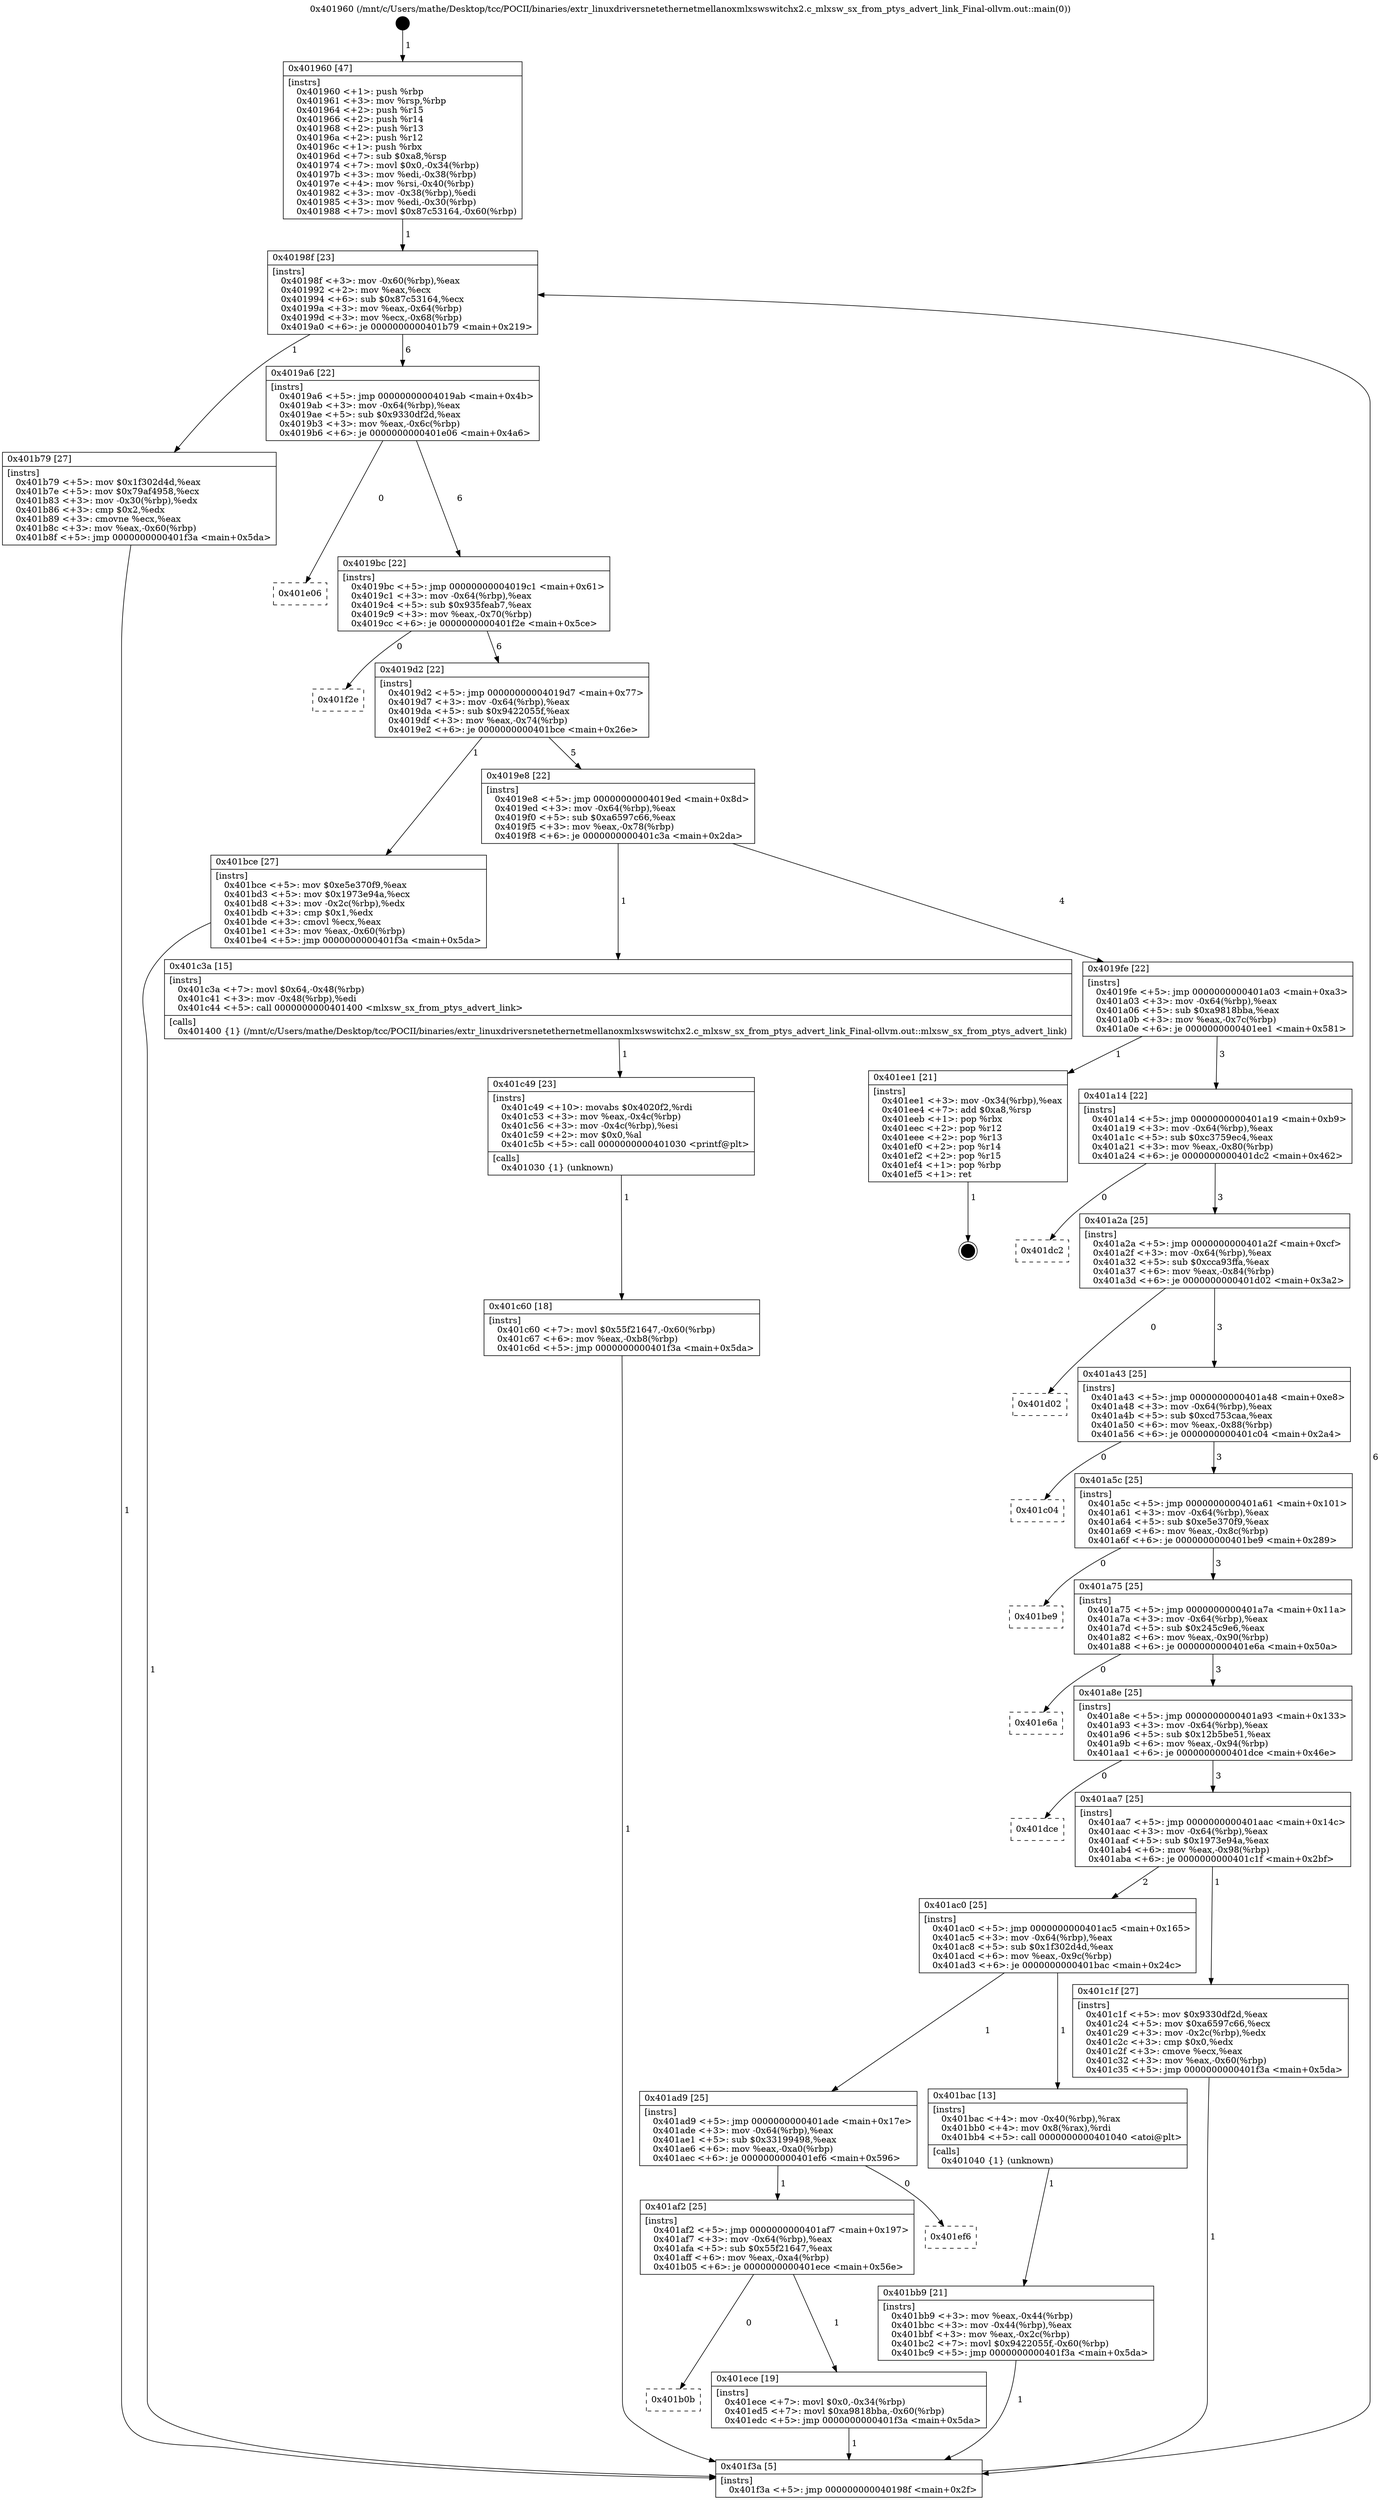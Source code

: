 digraph "0x401960" {
  label = "0x401960 (/mnt/c/Users/mathe/Desktop/tcc/POCII/binaries/extr_linuxdriversnetethernetmellanoxmlxswswitchx2.c_mlxsw_sx_from_ptys_advert_link_Final-ollvm.out::main(0))"
  labelloc = "t"
  node[shape=record]

  Entry [label="",width=0.3,height=0.3,shape=circle,fillcolor=black,style=filled]
  "0x40198f" [label="{
     0x40198f [23]\l
     | [instrs]\l
     &nbsp;&nbsp;0x40198f \<+3\>: mov -0x60(%rbp),%eax\l
     &nbsp;&nbsp;0x401992 \<+2\>: mov %eax,%ecx\l
     &nbsp;&nbsp;0x401994 \<+6\>: sub $0x87c53164,%ecx\l
     &nbsp;&nbsp;0x40199a \<+3\>: mov %eax,-0x64(%rbp)\l
     &nbsp;&nbsp;0x40199d \<+3\>: mov %ecx,-0x68(%rbp)\l
     &nbsp;&nbsp;0x4019a0 \<+6\>: je 0000000000401b79 \<main+0x219\>\l
  }"]
  "0x401b79" [label="{
     0x401b79 [27]\l
     | [instrs]\l
     &nbsp;&nbsp;0x401b79 \<+5\>: mov $0x1f302d4d,%eax\l
     &nbsp;&nbsp;0x401b7e \<+5\>: mov $0x79af4958,%ecx\l
     &nbsp;&nbsp;0x401b83 \<+3\>: mov -0x30(%rbp),%edx\l
     &nbsp;&nbsp;0x401b86 \<+3\>: cmp $0x2,%edx\l
     &nbsp;&nbsp;0x401b89 \<+3\>: cmovne %ecx,%eax\l
     &nbsp;&nbsp;0x401b8c \<+3\>: mov %eax,-0x60(%rbp)\l
     &nbsp;&nbsp;0x401b8f \<+5\>: jmp 0000000000401f3a \<main+0x5da\>\l
  }"]
  "0x4019a6" [label="{
     0x4019a6 [22]\l
     | [instrs]\l
     &nbsp;&nbsp;0x4019a6 \<+5\>: jmp 00000000004019ab \<main+0x4b\>\l
     &nbsp;&nbsp;0x4019ab \<+3\>: mov -0x64(%rbp),%eax\l
     &nbsp;&nbsp;0x4019ae \<+5\>: sub $0x9330df2d,%eax\l
     &nbsp;&nbsp;0x4019b3 \<+3\>: mov %eax,-0x6c(%rbp)\l
     &nbsp;&nbsp;0x4019b6 \<+6\>: je 0000000000401e06 \<main+0x4a6\>\l
  }"]
  "0x401f3a" [label="{
     0x401f3a [5]\l
     | [instrs]\l
     &nbsp;&nbsp;0x401f3a \<+5\>: jmp 000000000040198f \<main+0x2f\>\l
  }"]
  "0x401960" [label="{
     0x401960 [47]\l
     | [instrs]\l
     &nbsp;&nbsp;0x401960 \<+1\>: push %rbp\l
     &nbsp;&nbsp;0x401961 \<+3\>: mov %rsp,%rbp\l
     &nbsp;&nbsp;0x401964 \<+2\>: push %r15\l
     &nbsp;&nbsp;0x401966 \<+2\>: push %r14\l
     &nbsp;&nbsp;0x401968 \<+2\>: push %r13\l
     &nbsp;&nbsp;0x40196a \<+2\>: push %r12\l
     &nbsp;&nbsp;0x40196c \<+1\>: push %rbx\l
     &nbsp;&nbsp;0x40196d \<+7\>: sub $0xa8,%rsp\l
     &nbsp;&nbsp;0x401974 \<+7\>: movl $0x0,-0x34(%rbp)\l
     &nbsp;&nbsp;0x40197b \<+3\>: mov %edi,-0x38(%rbp)\l
     &nbsp;&nbsp;0x40197e \<+4\>: mov %rsi,-0x40(%rbp)\l
     &nbsp;&nbsp;0x401982 \<+3\>: mov -0x38(%rbp),%edi\l
     &nbsp;&nbsp;0x401985 \<+3\>: mov %edi,-0x30(%rbp)\l
     &nbsp;&nbsp;0x401988 \<+7\>: movl $0x87c53164,-0x60(%rbp)\l
  }"]
  Exit [label="",width=0.3,height=0.3,shape=circle,fillcolor=black,style=filled,peripheries=2]
  "0x401e06" [label="{
     0x401e06\l
  }", style=dashed]
  "0x4019bc" [label="{
     0x4019bc [22]\l
     | [instrs]\l
     &nbsp;&nbsp;0x4019bc \<+5\>: jmp 00000000004019c1 \<main+0x61\>\l
     &nbsp;&nbsp;0x4019c1 \<+3\>: mov -0x64(%rbp),%eax\l
     &nbsp;&nbsp;0x4019c4 \<+5\>: sub $0x935feab7,%eax\l
     &nbsp;&nbsp;0x4019c9 \<+3\>: mov %eax,-0x70(%rbp)\l
     &nbsp;&nbsp;0x4019cc \<+6\>: je 0000000000401f2e \<main+0x5ce\>\l
  }"]
  "0x401b0b" [label="{
     0x401b0b\l
  }", style=dashed]
  "0x401f2e" [label="{
     0x401f2e\l
  }", style=dashed]
  "0x4019d2" [label="{
     0x4019d2 [22]\l
     | [instrs]\l
     &nbsp;&nbsp;0x4019d2 \<+5\>: jmp 00000000004019d7 \<main+0x77\>\l
     &nbsp;&nbsp;0x4019d7 \<+3\>: mov -0x64(%rbp),%eax\l
     &nbsp;&nbsp;0x4019da \<+5\>: sub $0x9422055f,%eax\l
     &nbsp;&nbsp;0x4019df \<+3\>: mov %eax,-0x74(%rbp)\l
     &nbsp;&nbsp;0x4019e2 \<+6\>: je 0000000000401bce \<main+0x26e\>\l
  }"]
  "0x401ece" [label="{
     0x401ece [19]\l
     | [instrs]\l
     &nbsp;&nbsp;0x401ece \<+7\>: movl $0x0,-0x34(%rbp)\l
     &nbsp;&nbsp;0x401ed5 \<+7\>: movl $0xa9818bba,-0x60(%rbp)\l
     &nbsp;&nbsp;0x401edc \<+5\>: jmp 0000000000401f3a \<main+0x5da\>\l
  }"]
  "0x401bce" [label="{
     0x401bce [27]\l
     | [instrs]\l
     &nbsp;&nbsp;0x401bce \<+5\>: mov $0xe5e370f9,%eax\l
     &nbsp;&nbsp;0x401bd3 \<+5\>: mov $0x1973e94a,%ecx\l
     &nbsp;&nbsp;0x401bd8 \<+3\>: mov -0x2c(%rbp),%edx\l
     &nbsp;&nbsp;0x401bdb \<+3\>: cmp $0x1,%edx\l
     &nbsp;&nbsp;0x401bde \<+3\>: cmovl %ecx,%eax\l
     &nbsp;&nbsp;0x401be1 \<+3\>: mov %eax,-0x60(%rbp)\l
     &nbsp;&nbsp;0x401be4 \<+5\>: jmp 0000000000401f3a \<main+0x5da\>\l
  }"]
  "0x4019e8" [label="{
     0x4019e8 [22]\l
     | [instrs]\l
     &nbsp;&nbsp;0x4019e8 \<+5\>: jmp 00000000004019ed \<main+0x8d\>\l
     &nbsp;&nbsp;0x4019ed \<+3\>: mov -0x64(%rbp),%eax\l
     &nbsp;&nbsp;0x4019f0 \<+5\>: sub $0xa6597c66,%eax\l
     &nbsp;&nbsp;0x4019f5 \<+3\>: mov %eax,-0x78(%rbp)\l
     &nbsp;&nbsp;0x4019f8 \<+6\>: je 0000000000401c3a \<main+0x2da\>\l
  }"]
  "0x401af2" [label="{
     0x401af2 [25]\l
     | [instrs]\l
     &nbsp;&nbsp;0x401af2 \<+5\>: jmp 0000000000401af7 \<main+0x197\>\l
     &nbsp;&nbsp;0x401af7 \<+3\>: mov -0x64(%rbp),%eax\l
     &nbsp;&nbsp;0x401afa \<+5\>: sub $0x55f21647,%eax\l
     &nbsp;&nbsp;0x401aff \<+6\>: mov %eax,-0xa4(%rbp)\l
     &nbsp;&nbsp;0x401b05 \<+6\>: je 0000000000401ece \<main+0x56e\>\l
  }"]
  "0x401c3a" [label="{
     0x401c3a [15]\l
     | [instrs]\l
     &nbsp;&nbsp;0x401c3a \<+7\>: movl $0x64,-0x48(%rbp)\l
     &nbsp;&nbsp;0x401c41 \<+3\>: mov -0x48(%rbp),%edi\l
     &nbsp;&nbsp;0x401c44 \<+5\>: call 0000000000401400 \<mlxsw_sx_from_ptys_advert_link\>\l
     | [calls]\l
     &nbsp;&nbsp;0x401400 \{1\} (/mnt/c/Users/mathe/Desktop/tcc/POCII/binaries/extr_linuxdriversnetethernetmellanoxmlxswswitchx2.c_mlxsw_sx_from_ptys_advert_link_Final-ollvm.out::mlxsw_sx_from_ptys_advert_link)\l
  }"]
  "0x4019fe" [label="{
     0x4019fe [22]\l
     | [instrs]\l
     &nbsp;&nbsp;0x4019fe \<+5\>: jmp 0000000000401a03 \<main+0xa3\>\l
     &nbsp;&nbsp;0x401a03 \<+3\>: mov -0x64(%rbp),%eax\l
     &nbsp;&nbsp;0x401a06 \<+5\>: sub $0xa9818bba,%eax\l
     &nbsp;&nbsp;0x401a0b \<+3\>: mov %eax,-0x7c(%rbp)\l
     &nbsp;&nbsp;0x401a0e \<+6\>: je 0000000000401ee1 \<main+0x581\>\l
  }"]
  "0x401ef6" [label="{
     0x401ef6\l
  }", style=dashed]
  "0x401ee1" [label="{
     0x401ee1 [21]\l
     | [instrs]\l
     &nbsp;&nbsp;0x401ee1 \<+3\>: mov -0x34(%rbp),%eax\l
     &nbsp;&nbsp;0x401ee4 \<+7\>: add $0xa8,%rsp\l
     &nbsp;&nbsp;0x401eeb \<+1\>: pop %rbx\l
     &nbsp;&nbsp;0x401eec \<+2\>: pop %r12\l
     &nbsp;&nbsp;0x401eee \<+2\>: pop %r13\l
     &nbsp;&nbsp;0x401ef0 \<+2\>: pop %r14\l
     &nbsp;&nbsp;0x401ef2 \<+2\>: pop %r15\l
     &nbsp;&nbsp;0x401ef4 \<+1\>: pop %rbp\l
     &nbsp;&nbsp;0x401ef5 \<+1\>: ret\l
  }"]
  "0x401a14" [label="{
     0x401a14 [22]\l
     | [instrs]\l
     &nbsp;&nbsp;0x401a14 \<+5\>: jmp 0000000000401a19 \<main+0xb9\>\l
     &nbsp;&nbsp;0x401a19 \<+3\>: mov -0x64(%rbp),%eax\l
     &nbsp;&nbsp;0x401a1c \<+5\>: sub $0xc3759ec4,%eax\l
     &nbsp;&nbsp;0x401a21 \<+3\>: mov %eax,-0x80(%rbp)\l
     &nbsp;&nbsp;0x401a24 \<+6\>: je 0000000000401dc2 \<main+0x462\>\l
  }"]
  "0x401c60" [label="{
     0x401c60 [18]\l
     | [instrs]\l
     &nbsp;&nbsp;0x401c60 \<+7\>: movl $0x55f21647,-0x60(%rbp)\l
     &nbsp;&nbsp;0x401c67 \<+6\>: mov %eax,-0xb8(%rbp)\l
     &nbsp;&nbsp;0x401c6d \<+5\>: jmp 0000000000401f3a \<main+0x5da\>\l
  }"]
  "0x401dc2" [label="{
     0x401dc2\l
  }", style=dashed]
  "0x401a2a" [label="{
     0x401a2a [25]\l
     | [instrs]\l
     &nbsp;&nbsp;0x401a2a \<+5\>: jmp 0000000000401a2f \<main+0xcf\>\l
     &nbsp;&nbsp;0x401a2f \<+3\>: mov -0x64(%rbp),%eax\l
     &nbsp;&nbsp;0x401a32 \<+5\>: sub $0xcca93ffa,%eax\l
     &nbsp;&nbsp;0x401a37 \<+6\>: mov %eax,-0x84(%rbp)\l
     &nbsp;&nbsp;0x401a3d \<+6\>: je 0000000000401d02 \<main+0x3a2\>\l
  }"]
  "0x401c49" [label="{
     0x401c49 [23]\l
     | [instrs]\l
     &nbsp;&nbsp;0x401c49 \<+10\>: movabs $0x4020f2,%rdi\l
     &nbsp;&nbsp;0x401c53 \<+3\>: mov %eax,-0x4c(%rbp)\l
     &nbsp;&nbsp;0x401c56 \<+3\>: mov -0x4c(%rbp),%esi\l
     &nbsp;&nbsp;0x401c59 \<+2\>: mov $0x0,%al\l
     &nbsp;&nbsp;0x401c5b \<+5\>: call 0000000000401030 \<printf@plt\>\l
     | [calls]\l
     &nbsp;&nbsp;0x401030 \{1\} (unknown)\l
  }"]
  "0x401d02" [label="{
     0x401d02\l
  }", style=dashed]
  "0x401a43" [label="{
     0x401a43 [25]\l
     | [instrs]\l
     &nbsp;&nbsp;0x401a43 \<+5\>: jmp 0000000000401a48 \<main+0xe8\>\l
     &nbsp;&nbsp;0x401a48 \<+3\>: mov -0x64(%rbp),%eax\l
     &nbsp;&nbsp;0x401a4b \<+5\>: sub $0xcd753caa,%eax\l
     &nbsp;&nbsp;0x401a50 \<+6\>: mov %eax,-0x88(%rbp)\l
     &nbsp;&nbsp;0x401a56 \<+6\>: je 0000000000401c04 \<main+0x2a4\>\l
  }"]
  "0x401bb9" [label="{
     0x401bb9 [21]\l
     | [instrs]\l
     &nbsp;&nbsp;0x401bb9 \<+3\>: mov %eax,-0x44(%rbp)\l
     &nbsp;&nbsp;0x401bbc \<+3\>: mov -0x44(%rbp),%eax\l
     &nbsp;&nbsp;0x401bbf \<+3\>: mov %eax,-0x2c(%rbp)\l
     &nbsp;&nbsp;0x401bc2 \<+7\>: movl $0x9422055f,-0x60(%rbp)\l
     &nbsp;&nbsp;0x401bc9 \<+5\>: jmp 0000000000401f3a \<main+0x5da\>\l
  }"]
  "0x401c04" [label="{
     0x401c04\l
  }", style=dashed]
  "0x401a5c" [label="{
     0x401a5c [25]\l
     | [instrs]\l
     &nbsp;&nbsp;0x401a5c \<+5\>: jmp 0000000000401a61 \<main+0x101\>\l
     &nbsp;&nbsp;0x401a61 \<+3\>: mov -0x64(%rbp),%eax\l
     &nbsp;&nbsp;0x401a64 \<+5\>: sub $0xe5e370f9,%eax\l
     &nbsp;&nbsp;0x401a69 \<+6\>: mov %eax,-0x8c(%rbp)\l
     &nbsp;&nbsp;0x401a6f \<+6\>: je 0000000000401be9 \<main+0x289\>\l
  }"]
  "0x401ad9" [label="{
     0x401ad9 [25]\l
     | [instrs]\l
     &nbsp;&nbsp;0x401ad9 \<+5\>: jmp 0000000000401ade \<main+0x17e\>\l
     &nbsp;&nbsp;0x401ade \<+3\>: mov -0x64(%rbp),%eax\l
     &nbsp;&nbsp;0x401ae1 \<+5\>: sub $0x33199498,%eax\l
     &nbsp;&nbsp;0x401ae6 \<+6\>: mov %eax,-0xa0(%rbp)\l
     &nbsp;&nbsp;0x401aec \<+6\>: je 0000000000401ef6 \<main+0x596\>\l
  }"]
  "0x401be9" [label="{
     0x401be9\l
  }", style=dashed]
  "0x401a75" [label="{
     0x401a75 [25]\l
     | [instrs]\l
     &nbsp;&nbsp;0x401a75 \<+5\>: jmp 0000000000401a7a \<main+0x11a\>\l
     &nbsp;&nbsp;0x401a7a \<+3\>: mov -0x64(%rbp),%eax\l
     &nbsp;&nbsp;0x401a7d \<+5\>: sub $0x245c9e6,%eax\l
     &nbsp;&nbsp;0x401a82 \<+6\>: mov %eax,-0x90(%rbp)\l
     &nbsp;&nbsp;0x401a88 \<+6\>: je 0000000000401e6a \<main+0x50a\>\l
  }"]
  "0x401bac" [label="{
     0x401bac [13]\l
     | [instrs]\l
     &nbsp;&nbsp;0x401bac \<+4\>: mov -0x40(%rbp),%rax\l
     &nbsp;&nbsp;0x401bb0 \<+4\>: mov 0x8(%rax),%rdi\l
     &nbsp;&nbsp;0x401bb4 \<+5\>: call 0000000000401040 \<atoi@plt\>\l
     | [calls]\l
     &nbsp;&nbsp;0x401040 \{1\} (unknown)\l
  }"]
  "0x401e6a" [label="{
     0x401e6a\l
  }", style=dashed]
  "0x401a8e" [label="{
     0x401a8e [25]\l
     | [instrs]\l
     &nbsp;&nbsp;0x401a8e \<+5\>: jmp 0000000000401a93 \<main+0x133\>\l
     &nbsp;&nbsp;0x401a93 \<+3\>: mov -0x64(%rbp),%eax\l
     &nbsp;&nbsp;0x401a96 \<+5\>: sub $0x12b5be51,%eax\l
     &nbsp;&nbsp;0x401a9b \<+6\>: mov %eax,-0x94(%rbp)\l
     &nbsp;&nbsp;0x401aa1 \<+6\>: je 0000000000401dce \<main+0x46e\>\l
  }"]
  "0x401ac0" [label="{
     0x401ac0 [25]\l
     | [instrs]\l
     &nbsp;&nbsp;0x401ac0 \<+5\>: jmp 0000000000401ac5 \<main+0x165\>\l
     &nbsp;&nbsp;0x401ac5 \<+3\>: mov -0x64(%rbp),%eax\l
     &nbsp;&nbsp;0x401ac8 \<+5\>: sub $0x1f302d4d,%eax\l
     &nbsp;&nbsp;0x401acd \<+6\>: mov %eax,-0x9c(%rbp)\l
     &nbsp;&nbsp;0x401ad3 \<+6\>: je 0000000000401bac \<main+0x24c\>\l
  }"]
  "0x401dce" [label="{
     0x401dce\l
  }", style=dashed]
  "0x401aa7" [label="{
     0x401aa7 [25]\l
     | [instrs]\l
     &nbsp;&nbsp;0x401aa7 \<+5\>: jmp 0000000000401aac \<main+0x14c\>\l
     &nbsp;&nbsp;0x401aac \<+3\>: mov -0x64(%rbp),%eax\l
     &nbsp;&nbsp;0x401aaf \<+5\>: sub $0x1973e94a,%eax\l
     &nbsp;&nbsp;0x401ab4 \<+6\>: mov %eax,-0x98(%rbp)\l
     &nbsp;&nbsp;0x401aba \<+6\>: je 0000000000401c1f \<main+0x2bf\>\l
  }"]
  "0x401c1f" [label="{
     0x401c1f [27]\l
     | [instrs]\l
     &nbsp;&nbsp;0x401c1f \<+5\>: mov $0x9330df2d,%eax\l
     &nbsp;&nbsp;0x401c24 \<+5\>: mov $0xa6597c66,%ecx\l
     &nbsp;&nbsp;0x401c29 \<+3\>: mov -0x2c(%rbp),%edx\l
     &nbsp;&nbsp;0x401c2c \<+3\>: cmp $0x0,%edx\l
     &nbsp;&nbsp;0x401c2f \<+3\>: cmove %ecx,%eax\l
     &nbsp;&nbsp;0x401c32 \<+3\>: mov %eax,-0x60(%rbp)\l
     &nbsp;&nbsp;0x401c35 \<+5\>: jmp 0000000000401f3a \<main+0x5da\>\l
  }"]
  Entry -> "0x401960" [label=" 1"]
  "0x40198f" -> "0x401b79" [label=" 1"]
  "0x40198f" -> "0x4019a6" [label=" 6"]
  "0x401b79" -> "0x401f3a" [label=" 1"]
  "0x401960" -> "0x40198f" [label=" 1"]
  "0x401f3a" -> "0x40198f" [label=" 6"]
  "0x401ee1" -> Exit [label=" 1"]
  "0x4019a6" -> "0x401e06" [label=" 0"]
  "0x4019a6" -> "0x4019bc" [label=" 6"]
  "0x401ece" -> "0x401f3a" [label=" 1"]
  "0x4019bc" -> "0x401f2e" [label=" 0"]
  "0x4019bc" -> "0x4019d2" [label=" 6"]
  "0x401af2" -> "0x401b0b" [label=" 0"]
  "0x4019d2" -> "0x401bce" [label=" 1"]
  "0x4019d2" -> "0x4019e8" [label=" 5"]
  "0x401af2" -> "0x401ece" [label=" 1"]
  "0x4019e8" -> "0x401c3a" [label=" 1"]
  "0x4019e8" -> "0x4019fe" [label=" 4"]
  "0x401ad9" -> "0x401af2" [label=" 1"]
  "0x4019fe" -> "0x401ee1" [label=" 1"]
  "0x4019fe" -> "0x401a14" [label=" 3"]
  "0x401ad9" -> "0x401ef6" [label=" 0"]
  "0x401a14" -> "0x401dc2" [label=" 0"]
  "0x401a14" -> "0x401a2a" [label=" 3"]
  "0x401c60" -> "0x401f3a" [label=" 1"]
  "0x401a2a" -> "0x401d02" [label=" 0"]
  "0x401a2a" -> "0x401a43" [label=" 3"]
  "0x401c49" -> "0x401c60" [label=" 1"]
  "0x401a43" -> "0x401c04" [label=" 0"]
  "0x401a43" -> "0x401a5c" [label=" 3"]
  "0x401c3a" -> "0x401c49" [label=" 1"]
  "0x401a5c" -> "0x401be9" [label=" 0"]
  "0x401a5c" -> "0x401a75" [label=" 3"]
  "0x401c1f" -> "0x401f3a" [label=" 1"]
  "0x401a75" -> "0x401e6a" [label=" 0"]
  "0x401a75" -> "0x401a8e" [label=" 3"]
  "0x401bce" -> "0x401f3a" [label=" 1"]
  "0x401a8e" -> "0x401dce" [label=" 0"]
  "0x401a8e" -> "0x401aa7" [label=" 3"]
  "0x401bac" -> "0x401bb9" [label=" 1"]
  "0x401aa7" -> "0x401c1f" [label=" 1"]
  "0x401aa7" -> "0x401ac0" [label=" 2"]
  "0x401bb9" -> "0x401f3a" [label=" 1"]
  "0x401ac0" -> "0x401bac" [label=" 1"]
  "0x401ac0" -> "0x401ad9" [label=" 1"]
}

